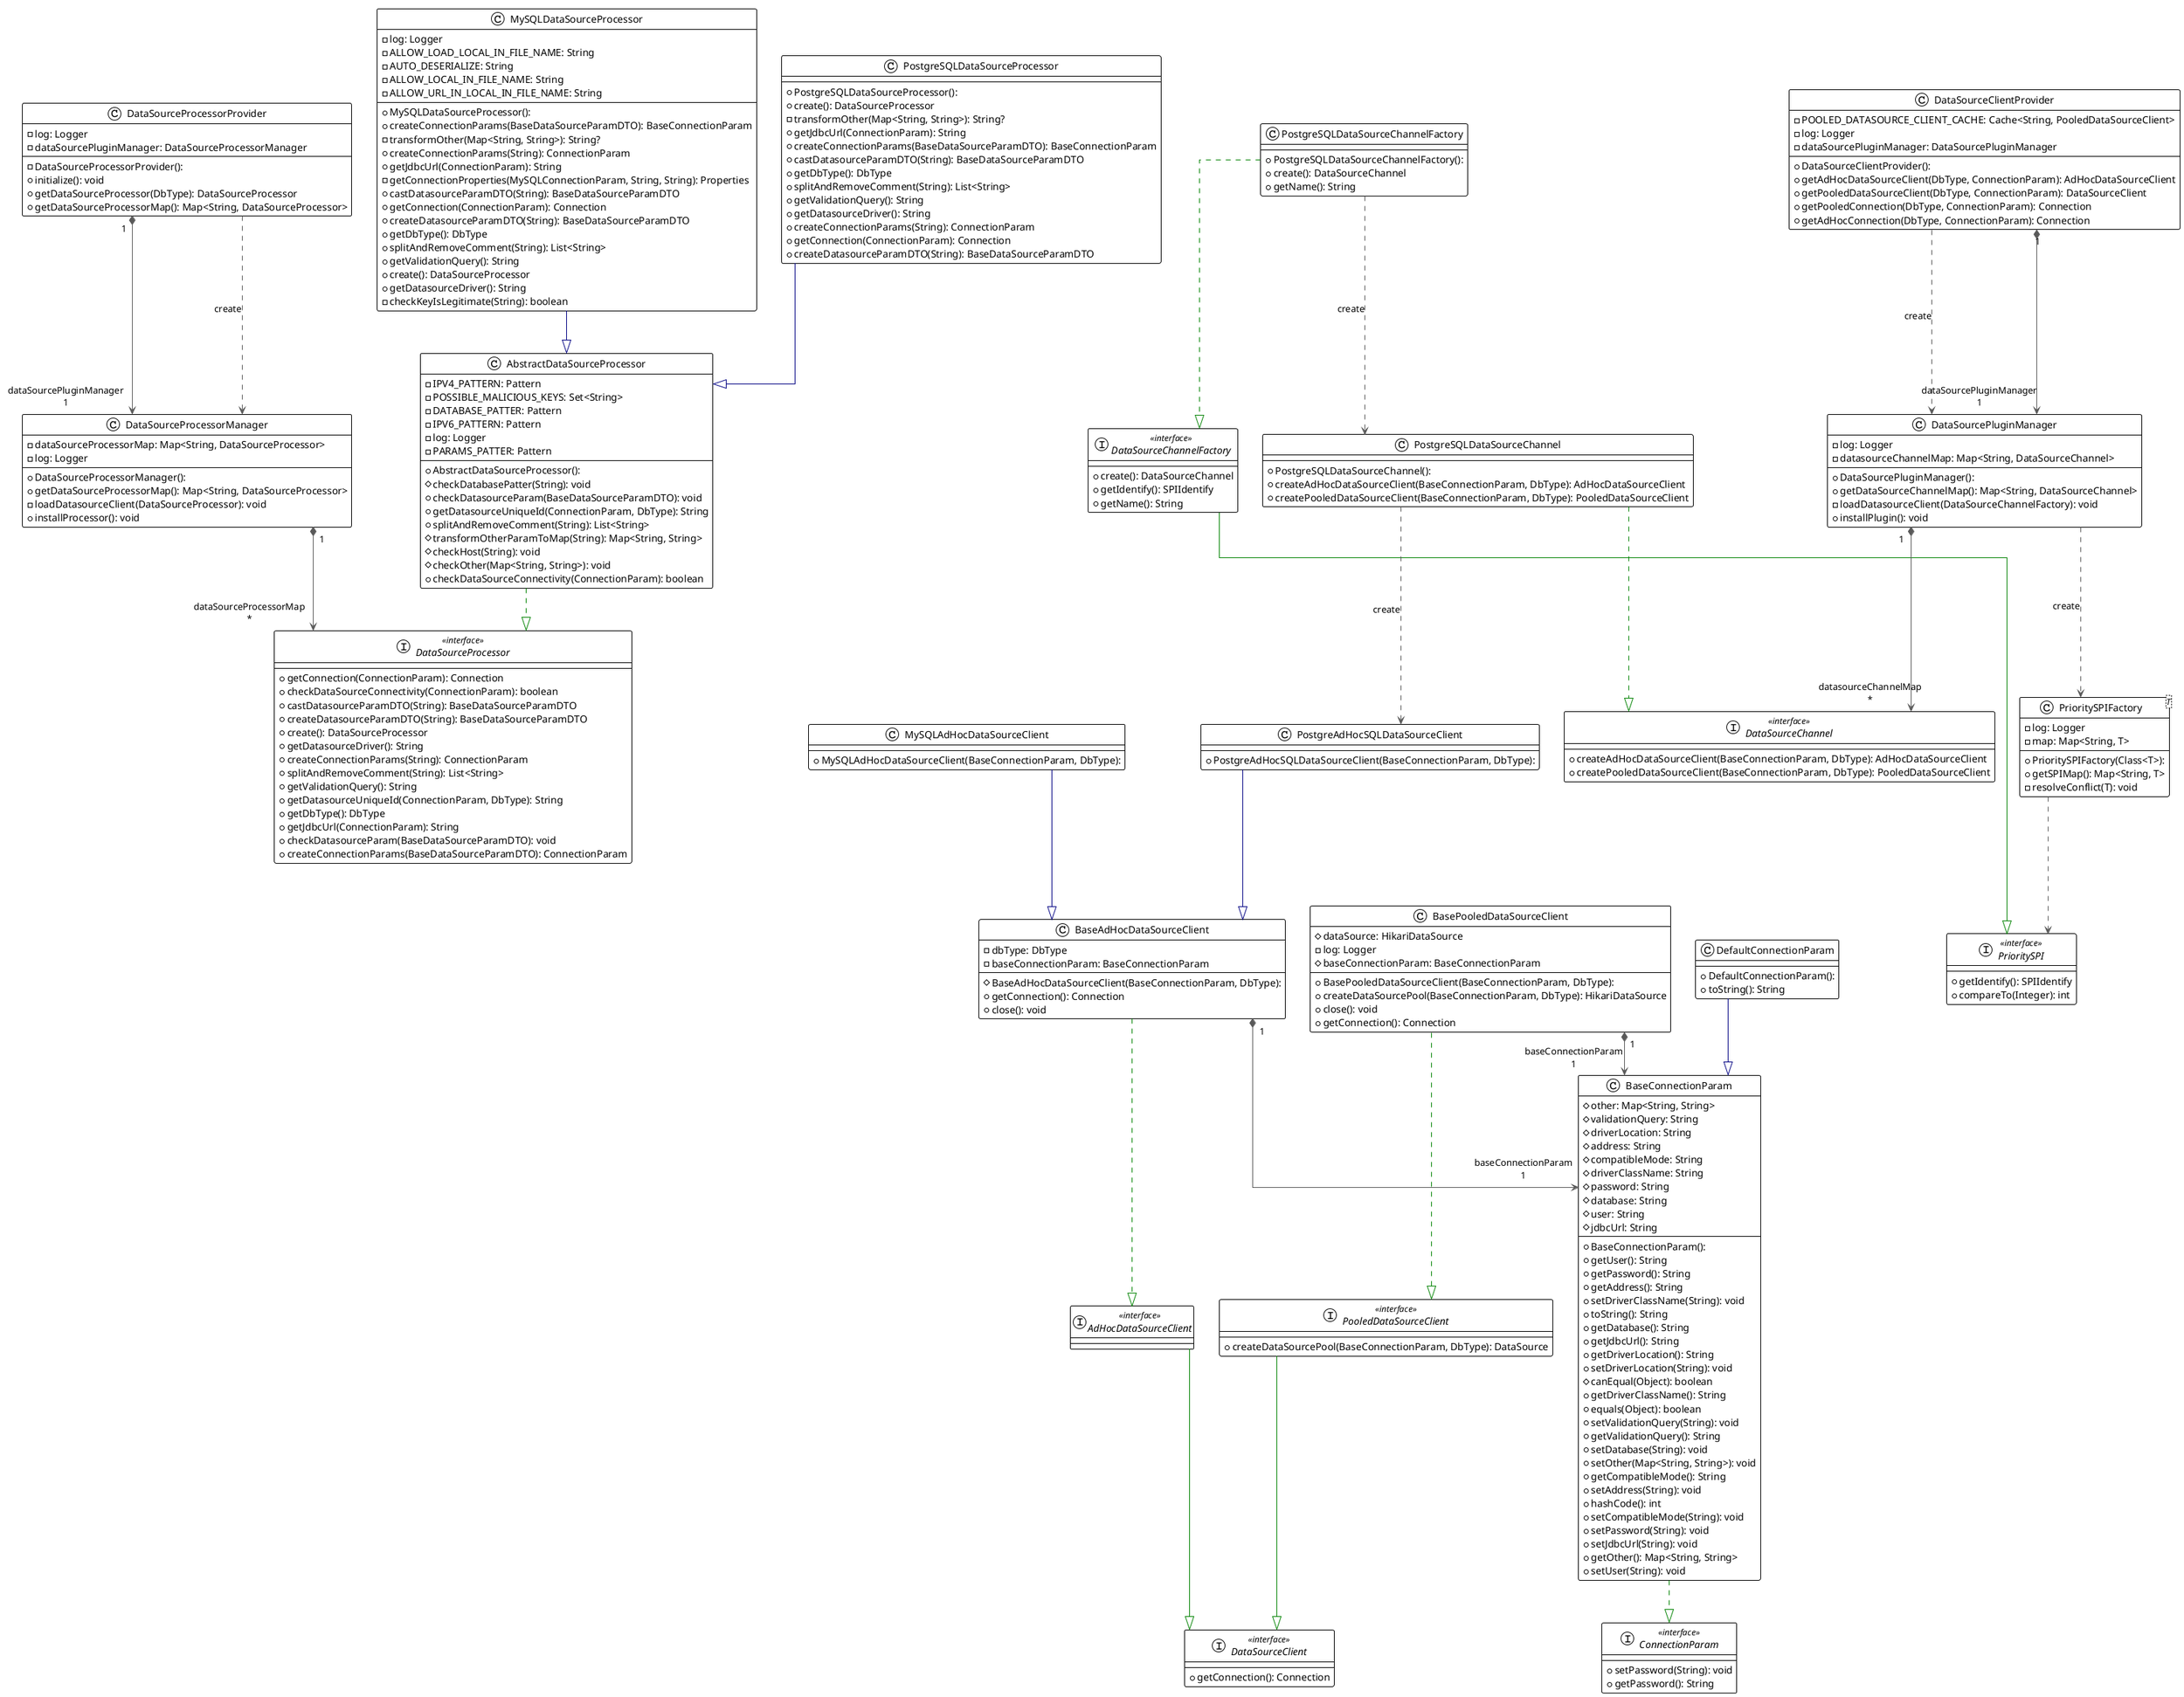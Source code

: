 @startuml

!theme plain
top to bottom direction
skinparam linetype ortho

class AbstractDataSourceProcessor {
  + AbstractDataSourceProcessor():
  - IPV4_PATTERN: Pattern
  - POSSIBLE_MALICIOUS_KEYS: Set<String>
  - DATABASE_PATTER: Pattern
  - IPV6_PATTERN: Pattern
  - log: Logger
  - PARAMS_PATTER: Pattern
  # checkDatabasePatter(String): void
  + checkDatasourceParam(BaseDataSourceParamDTO): void
  + getDatasourceUniqueId(ConnectionParam, DbType): String
  + splitAndRemoveComment(String): List<String>
  # transformOtherParamToMap(String): Map<String, String>
  # checkHost(String): void
  # checkOther(Map<String, String>): void
  + checkDataSourceConnectivity(ConnectionParam): boolean
}
interface AdHocDataSourceClient << interface >>
class BaseAdHocDataSourceClient {
  # BaseAdHocDataSourceClient(BaseConnectionParam, DbType):
  - dbType: DbType
  - baseConnectionParam: BaseConnectionParam
  + getConnection(): Connection
  + close(): void
}
class BaseConnectionParam {
  + BaseConnectionParam():
  # other: Map<String, String>
  # validationQuery: String
  # driverLocation: String
  # address: String
  # compatibleMode: String
  # driverClassName: String
  # password: String
  # database: String
  # user: String
  # jdbcUrl: String
  + getUser(): String
  + getPassword(): String
  + getAddress(): String
  + setDriverClassName(String): void
  + toString(): String
  + getDatabase(): String
  + getJdbcUrl(): String
  + getDriverLocation(): String
  + setDriverLocation(String): void
  # canEqual(Object): boolean
  + getDriverClassName(): String
  + equals(Object): boolean
  + setValidationQuery(String): void
  + getValidationQuery(): String
  + setDatabase(String): void
  + setOther(Map<String, String>): void
  + getCompatibleMode(): String
  + setAddress(String): void
  + hashCode(): int
  + setCompatibleMode(String): void
  + setPassword(String): void
  + setJdbcUrl(String): void
  + getOther(): Map<String, String>
  + setUser(String): void
}
class BasePooledDataSourceClient {
  + BasePooledDataSourceClient(BaseConnectionParam, DbType):
  # dataSource: HikariDataSource
  - log: Logger
  # baseConnectionParam: BaseConnectionParam
  + createDataSourcePool(BaseConnectionParam, DbType): HikariDataSource
  + close(): void
  + getConnection(): Connection
}
interface ConnectionParam << interface >> {
  + setPassword(String): void
  + getPassword(): String
}
interface DataSourceChannel << interface >> {
  + createAdHocDataSourceClient(BaseConnectionParam, DbType): AdHocDataSourceClient
  + createPooledDataSourceClient(BaseConnectionParam, DbType): PooledDataSourceClient
}
interface DataSourceChannelFactory << interface >> {
  + create(): DataSourceChannel
  + getIdentify(): SPIIdentify
  + getName(): String
}
interface DataSourceClient << interface >> {
  + getConnection(): Connection
}
class DataSourceClientProvider {
  + DataSourceClientProvider():
  - POOLED_DATASOURCE_CLIENT_CACHE: Cache<String, PooledDataSourceClient>
  - log: Logger
  - dataSourcePluginManager: DataSourcePluginManager
  + getAdHocDataSourceClient(DbType, ConnectionParam): AdHocDataSourceClient
  + getPooledDataSourceClient(DbType, ConnectionParam): DataSourceClient
  + getPooledConnection(DbType, ConnectionParam): Connection
  + getAdHocConnection(DbType, ConnectionParam): Connection
}
class DataSourcePluginManager {
  + DataSourcePluginManager():
  - log: Logger
  - datasourceChannelMap: Map<String, DataSourceChannel>
  + getDataSourceChannelMap(): Map<String, DataSourceChannel>
  - loadDatasourceClient(DataSourceChannelFactory): void
  + installPlugin(): void
}
interface DataSourceProcessor << interface >> {
  + getConnection(ConnectionParam): Connection
  + checkDataSourceConnectivity(ConnectionParam): boolean
  + castDatasourceParamDTO(String): BaseDataSourceParamDTO
  + createDatasourceParamDTO(String): BaseDataSourceParamDTO
  + create(): DataSourceProcessor
  + getDatasourceDriver(): String
  + createConnectionParams(String): ConnectionParam
  + splitAndRemoveComment(String): List<String>
  + getValidationQuery(): String
  + getDatasourceUniqueId(ConnectionParam, DbType): String
  + getDbType(): DbType
  + getJdbcUrl(ConnectionParam): String
  + checkDatasourceParam(BaseDataSourceParamDTO): void
  + createConnectionParams(BaseDataSourceParamDTO): ConnectionParam
}
class DataSourceProcessorManager {
  + DataSourceProcessorManager():
  - dataSourceProcessorMap: Map<String, DataSourceProcessor>
  - log: Logger
  + getDataSourceProcessorMap(): Map<String, DataSourceProcessor>
  - loadDatasourceClient(DataSourceProcessor): void
  + installProcessor(): void
}
class DataSourceProcessorProvider {
  - DataSourceProcessorProvider():
  - log: Logger
  - dataSourcePluginManager: DataSourceProcessorManager
  + initialize(): void
  + getDataSourceProcessor(DbType): DataSourceProcessor
  + getDataSourceProcessorMap(): Map<String, DataSourceProcessor>
}
class DefaultConnectionParam {
  + DefaultConnectionParam():
  + toString(): String
}
class MySQLAdHocDataSourceClient {
  + MySQLAdHocDataSourceClient(BaseConnectionParam, DbType):
}
class MySQLDataSourceProcessor {
  + MySQLDataSourceProcessor():
  - log: Logger
  - ALLOW_LOAD_LOCAL_IN_FILE_NAME: String
  - AUTO_DESERIALIZE: String
  - ALLOW_LOCAL_IN_FILE_NAME: String
  - ALLOW_URL_IN_LOCAL_IN_FILE_NAME: String
  + createConnectionParams(BaseDataSourceParamDTO): BaseConnectionParam
  - transformOther(Map<String, String>): String?
  + createConnectionParams(String): ConnectionParam
  + getJdbcUrl(ConnectionParam): String
  - getConnectionProperties(MySQLConnectionParam, String, String): Properties
  + castDatasourceParamDTO(String): BaseDataSourceParamDTO
  + getConnection(ConnectionParam): Connection
  + createDatasourceParamDTO(String): BaseDataSourceParamDTO
  + getDbType(): DbType
  + splitAndRemoveComment(String): List<String>
  + getValidationQuery(): String
  + create(): DataSourceProcessor
  + getDatasourceDriver(): String
  - checkKeyIsLegitimate(String): boolean
}
interface PooledDataSourceClient << interface >> {
  + createDataSourcePool(BaseConnectionParam, DbType): DataSource
}
class PostgreAdHocSQLDataSourceClient {
  + PostgreAdHocSQLDataSourceClient(BaseConnectionParam, DbType):
}
class PostgreSQLDataSourceChannel {
  + PostgreSQLDataSourceChannel():
  + createAdHocDataSourceClient(BaseConnectionParam, DbType): AdHocDataSourceClient
  + createPooledDataSourceClient(BaseConnectionParam, DbType): PooledDataSourceClient
}
class PostgreSQLDataSourceChannelFactory {
  + PostgreSQLDataSourceChannelFactory():
  + create(): DataSourceChannel
  + getName(): String
}
class PostgreSQLDataSourceProcessor {
  + PostgreSQLDataSourceProcessor():
  + create(): DataSourceProcessor
  - transformOther(Map<String, String>): String?
  + getJdbcUrl(ConnectionParam): String
  + createConnectionParams(BaseDataSourceParamDTO): BaseConnectionParam
  + castDatasourceParamDTO(String): BaseDataSourceParamDTO
  + getDbType(): DbType
  + splitAndRemoveComment(String): List<String>
  + getValidationQuery(): String
  + getDatasourceDriver(): String
  + createConnectionParams(String): ConnectionParam
  + getConnection(ConnectionParam): Connection
  + createDatasourceParamDTO(String): BaseDataSourceParamDTO
}
interface PrioritySPI << interface >> {
  + getIdentify(): SPIIdentify
  + compareTo(Integer): int
}
class PrioritySPIFactory<T> {
  + PrioritySPIFactory(Class<T>):
  - log: Logger
  - map: Map<String, T>
  + getSPIMap(): Map<String, T>
  - resolveConflict(T): void
}

AbstractDataSourceProcessor         -[#008200,dashed]-^  DataSourceProcessor
AdHocDataSourceClient               -[#008200,plain]-^  DataSourceClient
BaseAdHocDataSourceClient           -[#008200,dashed]-^  AdHocDataSourceClient
BaseAdHocDataSourceClient          "1" *-[#595959,plain]-> "baseConnectionParam\n1" BaseConnectionParam
BaseConnectionParam                 -[#008200,dashed]-^  ConnectionParam
BasePooledDataSourceClient         "1" *-[#595959,plain]-> "baseConnectionParam\n1" BaseConnectionParam
BasePooledDataSourceClient          -[#008200,dashed]-^  PooledDataSourceClient
DataSourceChannelFactory            -[#008200,plain]-^  PrioritySPI
DataSourceClientProvider            -[#595959,dashed]->  DataSourcePluginManager            : "«create»"
DataSourceClientProvider           "1" *-[#595959,plain]-> "dataSourcePluginManager\n1" DataSourcePluginManager
DataSourcePluginManager            "1" *-[#595959,plain]-> "datasourceChannelMap\n*" DataSourceChannel
DataSourcePluginManager             -[#595959,dashed]->  PrioritySPIFactory                 : "«create»"
DataSourceProcessorManager         "1" *-[#595959,plain]-> "dataSourceProcessorMap\n*" DataSourceProcessor
DataSourceProcessorProvider        "1" *-[#595959,plain]-> "dataSourcePluginManager\n1" DataSourceProcessorManager
DataSourceProcessorProvider         -[#595959,dashed]->  DataSourceProcessorManager         : "«create»"
DefaultConnectionParam              -[#000082,plain]-^  BaseConnectionParam
MySQLAdHocDataSourceClient          -[#000082,plain]-^  BaseAdHocDataSourceClient
MySQLDataSourceProcessor            -[#000082,plain]-^  AbstractDataSourceProcessor
PooledDataSourceClient              -[#008200,plain]-^  DataSourceClient
PostgreAdHocSQLDataSourceClient     -[#000082,plain]-^  BaseAdHocDataSourceClient
PostgreSQLDataSourceChannel         -[#008200,dashed]-^  DataSourceChannel
PostgreSQLDataSourceChannel         -[#595959,dashed]->  PostgreAdHocSQLDataSourceClient    : "«create»"
PostgreSQLDataSourceChannelFactory  -[#008200,dashed]-^  DataSourceChannelFactory
PostgreSQLDataSourceChannelFactory  -[#595959,dashed]->  PostgreSQLDataSourceChannel        : "«create»"
PostgreSQLDataSourceProcessor       -[#000082,plain]-^  AbstractDataSourceProcessor
PrioritySPIFactory                  -[#595959,dashed]->  PrioritySPI
@enduml
